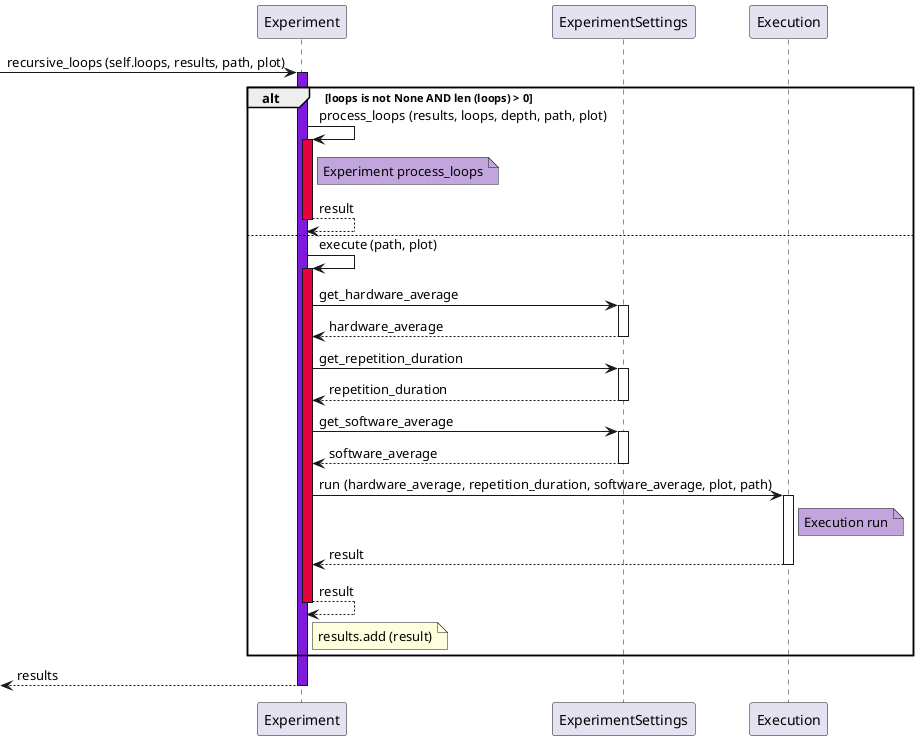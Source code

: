 @startuml

participant Experiment as exp
participant ExperimentSettings as expset
participant Execution as exe

[-> exp: recursive_loops (self.loops, results, path, plot)
activate exp #7F1CDB
alt loops is not None AND len (loops) > 0
      exp -> exp: process_loops (results, loops, depth, path, plot)
      activate exp #E6033F
      note right of exp #C2A5DC: Experiment process_loops
      return result
else
      exp -> exp: execute (path, plot)
      activate exp #E6033F
      exp -> expset ++: get_hardware_average
      return hardware_average
      exp -> expset ++: get_repetition_duration
      return repetition_duration
      exp -> expset ++: get_software_average
      return software_average
      exp -> exe ++: run (hardware_average, repetition_duration, software_average, plot, path)
      note right of exe #C2A5DC: Execution run
      return result
      return result
      note right of exp: results.add (result)
end
                  
return results

@enduml